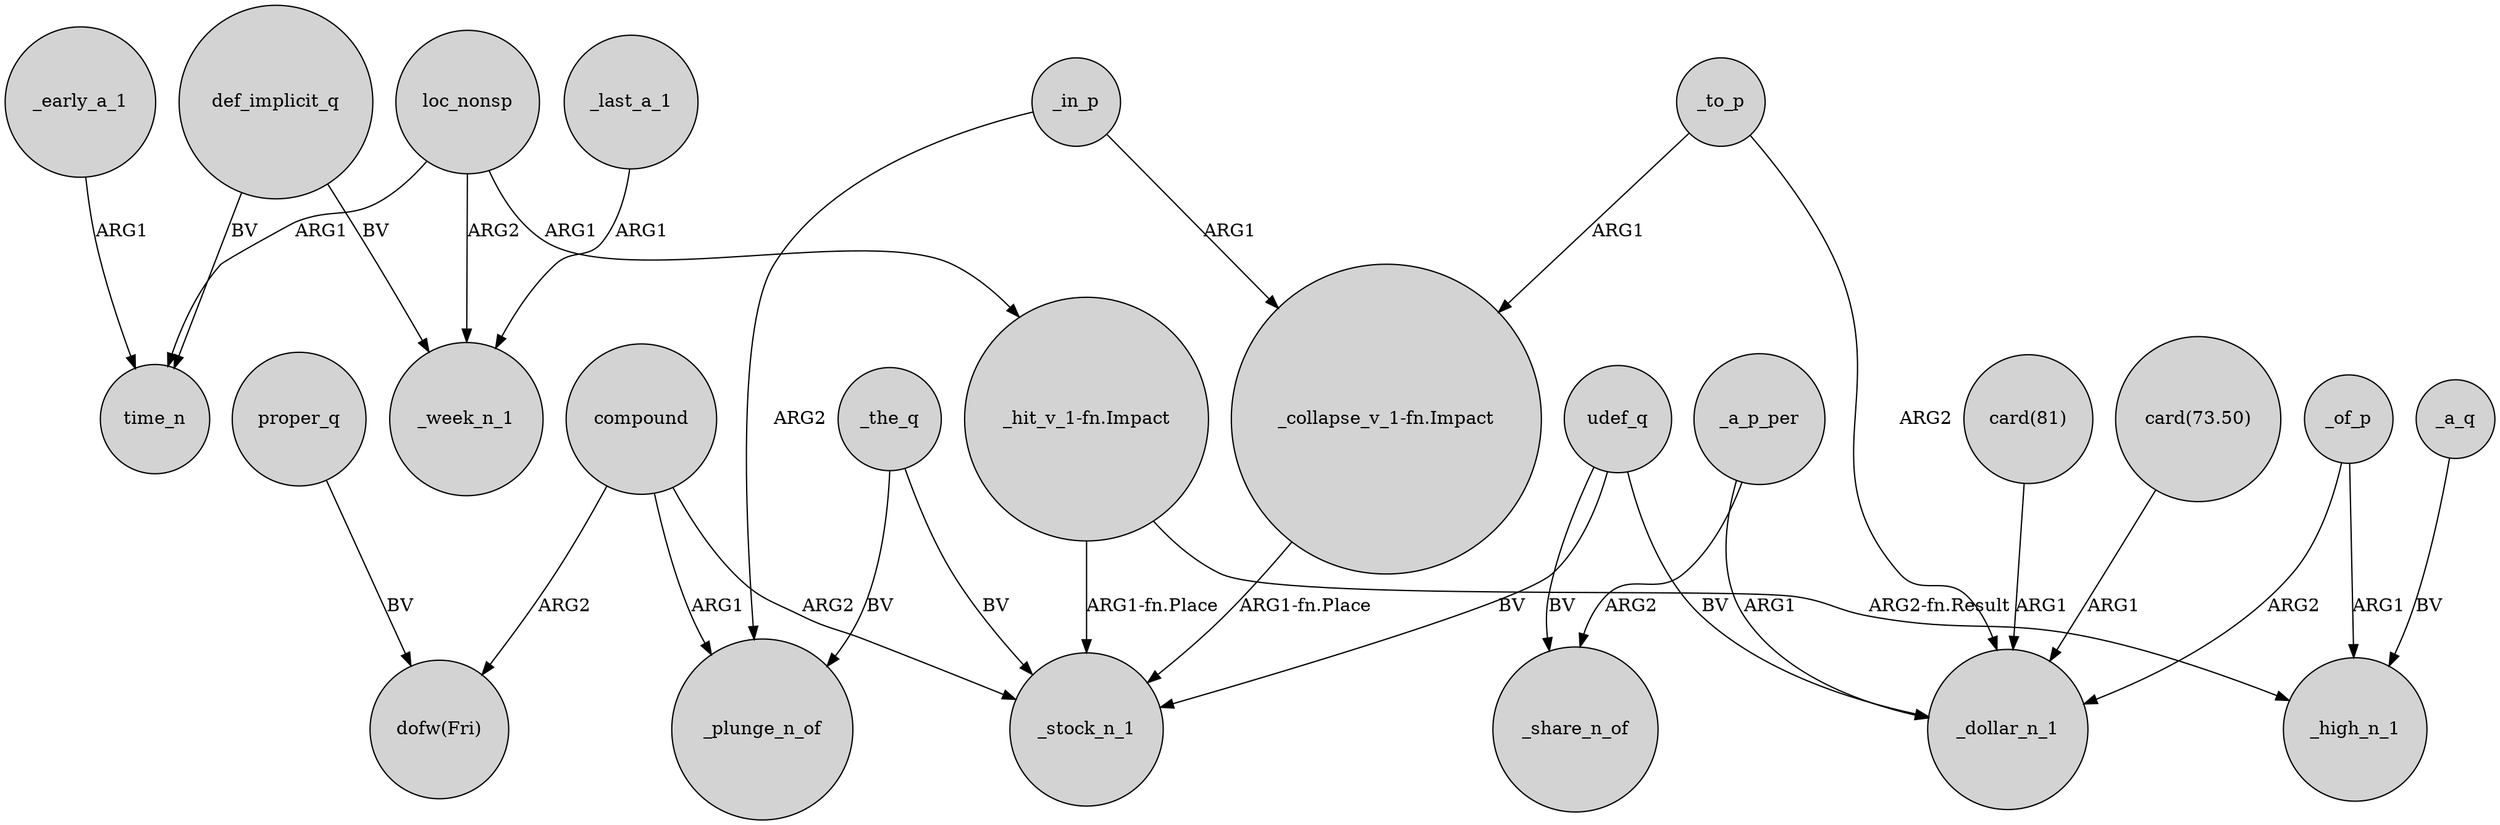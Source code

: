 digraph {
	node [shape=circle style=filled]
	_early_a_1 -> time_n [label=ARG1]
	_in_p -> "_collapse_v_1-fn.Impact" [label=ARG1]
	compound -> _plunge_n_of [label=ARG1]
	proper_q -> "dofw(Fri)" [label=BV]
	"card(81)" -> _dollar_n_1 [label=ARG1]
	loc_nonsp -> _week_n_1 [label=ARG2]
	_to_p -> _dollar_n_1 [label=ARG2]
	_to_p -> "_collapse_v_1-fn.Impact" [label=ARG1]
	udef_q -> _stock_n_1 [label=BV]
	_the_q -> _stock_n_1 [label=BV]
	_a_q -> _high_n_1 [label=BV]
	_a_p_per -> _share_n_of [label=ARG2]
	_last_a_1 -> _week_n_1 [label=ARG1]
	compound -> _stock_n_1 [label=ARG2]
	"_hit_v_1-fn.Impact" -> _stock_n_1 [label="ARG1-fn.Place"]
	udef_q -> _share_n_of [label=BV]
	loc_nonsp -> "_hit_v_1-fn.Impact" [label=ARG1]
	udef_q -> _dollar_n_1 [label=BV]
	_of_p -> _high_n_1 [label=ARG1]
	def_implicit_q -> _week_n_1 [label=BV]
	loc_nonsp -> time_n [label=ARG1]
	_a_p_per -> _dollar_n_1 [label=ARG1]
	_in_p -> _plunge_n_of [label=ARG2]
	"card(73.50)" -> _dollar_n_1 [label=ARG1]
	_the_q -> _plunge_n_of [label=BV]
	_of_p -> _dollar_n_1 [label=ARG2]
	"_hit_v_1-fn.Impact" -> _high_n_1 [label="ARG2-fn.Result"]
	compound -> "dofw(Fri)" [label=ARG2]
	def_implicit_q -> time_n [label=BV]
	"_collapse_v_1-fn.Impact" -> _stock_n_1 [label="ARG1-fn.Place"]
}

